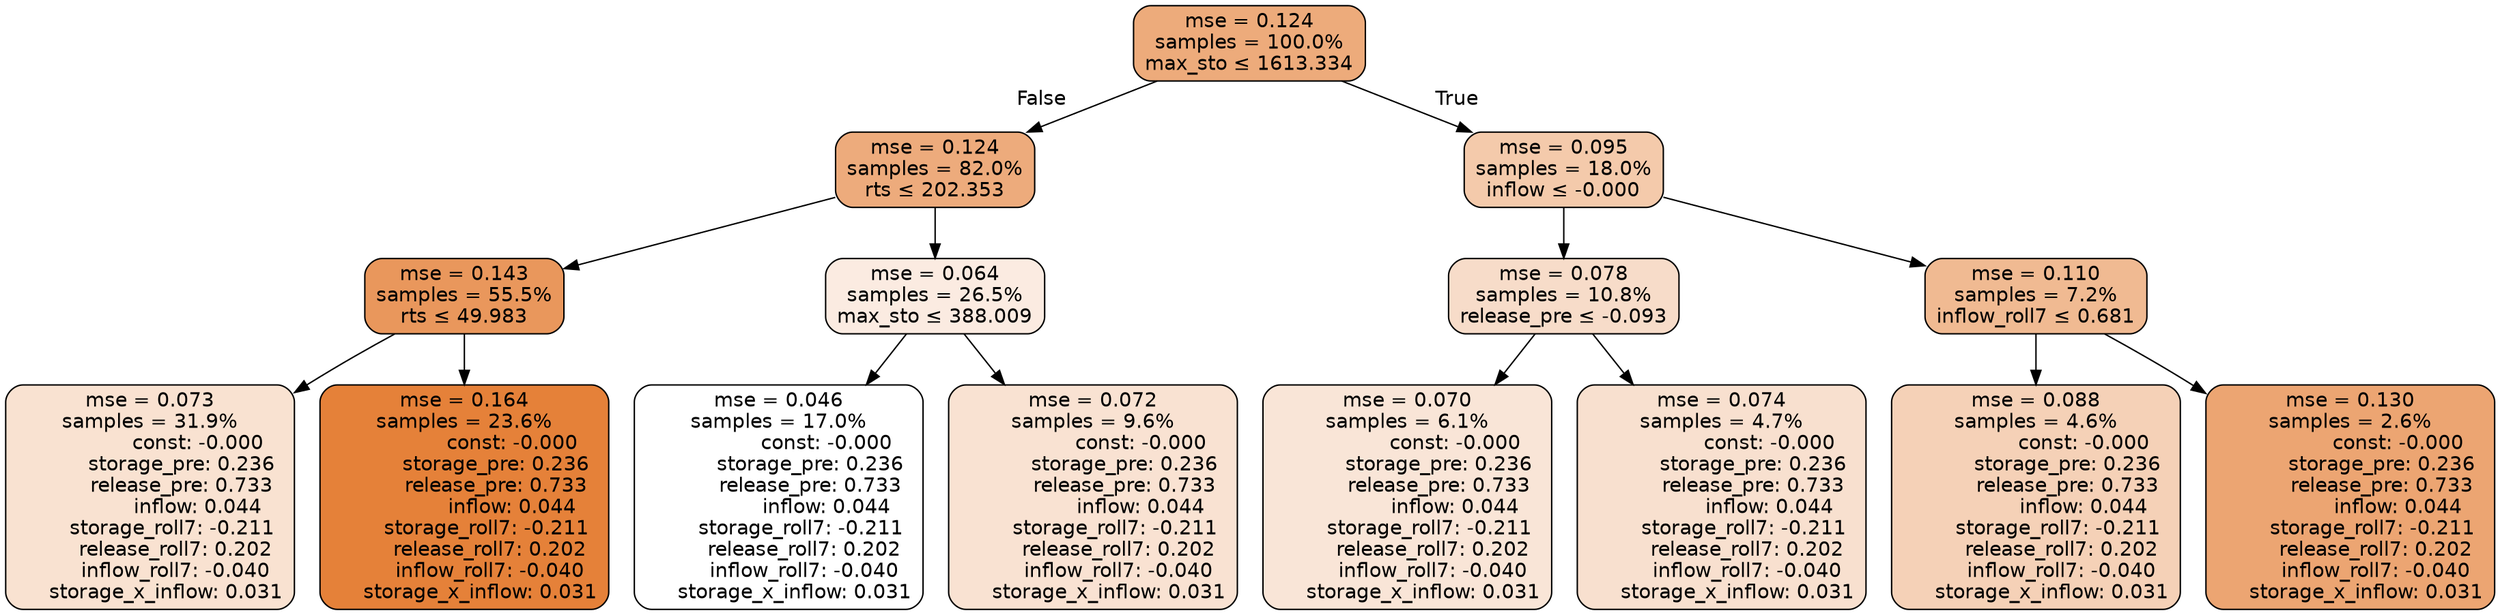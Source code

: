 digraph tree {
node [shape=rectangle, style="filled, rounded", color="black", fontname=helvetica] ;
edge [fontname=helvetica] ;
	"0" [label="mse = 0.124
samples = 100.0%
max_sto &le; 1613.334", fillcolor="#edab7b"]
	"1" [label="mse = 0.124
samples = 82.0%
rts &le; 202.353", fillcolor="#edab7c"]
	"2" [label="mse = 0.143
samples = 55.5%
rts &le; 49.983", fillcolor="#e9975c"]
	"3" [label="mse = 0.073
samples = 31.9%
               const: -0.000
          storage_pre: 0.236
          release_pre: 0.733
               inflow: 0.044
       storage_roll7: -0.211
        release_roll7: 0.202
        inflow_roll7: -0.040
     storage_x_inflow: 0.031", fillcolor="#f9e2d1"]
	"4" [label="mse = 0.164
samples = 23.6%
               const: -0.000
          storage_pre: 0.236
          release_pre: 0.733
               inflow: 0.044
       storage_roll7: -0.211
        release_roll7: 0.202
        inflow_roll7: -0.040
     storage_x_inflow: 0.031", fillcolor="#e58139"]
	"5" [label="mse = 0.064
samples = 26.5%
max_sto &le; 388.009", fillcolor="#fbebe1"]
	"6" [label="mse = 0.046
samples = 17.0%
               const: -0.000
          storage_pre: 0.236
          release_pre: 0.733
               inflow: 0.044
       storage_roll7: -0.211
        release_roll7: 0.202
        inflow_roll7: -0.040
     storage_x_inflow: 0.031", fillcolor="#ffffff"]
	"7" [label="mse = 0.072
samples = 9.6%
               const: -0.000
          storage_pre: 0.236
          release_pre: 0.733
               inflow: 0.044
       storage_roll7: -0.211
        release_roll7: 0.202
        inflow_roll7: -0.040
     storage_x_inflow: 0.031", fillcolor="#f9e2d2"]
	"8" [label="mse = 0.095
samples = 18.0%
inflow &le; -0.000", fillcolor="#f4caab"]
	"9" [label="mse = 0.078
samples = 10.8%
release_pre &le; -0.093", fillcolor="#f7dcc9"]
	"10" [label="mse = 0.070
samples = 6.1%
               const: -0.000
          storage_pre: 0.236
          release_pre: 0.733
               inflow: 0.044
       storage_roll7: -0.211
        release_roll7: 0.202
        inflow_roll7: -0.040
     storage_x_inflow: 0.031", fillcolor="#f9e5d7"]
	"11" [label="mse = 0.074
samples = 4.7%
               const: -0.000
          storage_pre: 0.236
          release_pre: 0.733
               inflow: 0.044
       storage_roll7: -0.211
        release_roll7: 0.202
        inflow_roll7: -0.040
     storage_x_inflow: 0.031", fillcolor="#f8e0cf"]
	"12" [label="mse = 0.110
samples = 7.2%
inflow_roll7 &le; 0.681", fillcolor="#f0ba92"]
	"13" [label="mse = 0.088
samples = 4.6%
               const: -0.000
          storage_pre: 0.236
          release_pre: 0.733
               inflow: 0.044
       storage_roll7: -0.211
        release_roll7: 0.202
        inflow_roll7: -0.040
     storage_x_inflow: 0.031", fillcolor="#f5d1b7"]
	"14" [label="mse = 0.130
samples = 2.6%
               const: -0.000
          storage_pre: 0.236
          release_pre: 0.733
               inflow: 0.044
       storage_roll7: -0.211
        release_roll7: 0.202
        inflow_roll7: -0.040
     storage_x_inflow: 0.031", fillcolor="#eca572"]

	"0" -> "1" [labeldistance=2.5, labelangle=45, headlabel="False"]
	"1" -> "2"
	"2" -> "3"
	"2" -> "4"
	"1" -> "5"
	"5" -> "6"
	"5" -> "7"
	"0" -> "8" [labeldistance=2.5, labelangle=-45, headlabel="True"]
	"8" -> "9"
	"9" -> "10"
	"9" -> "11"
	"8" -> "12"
	"12" -> "13"
	"12" -> "14"
}